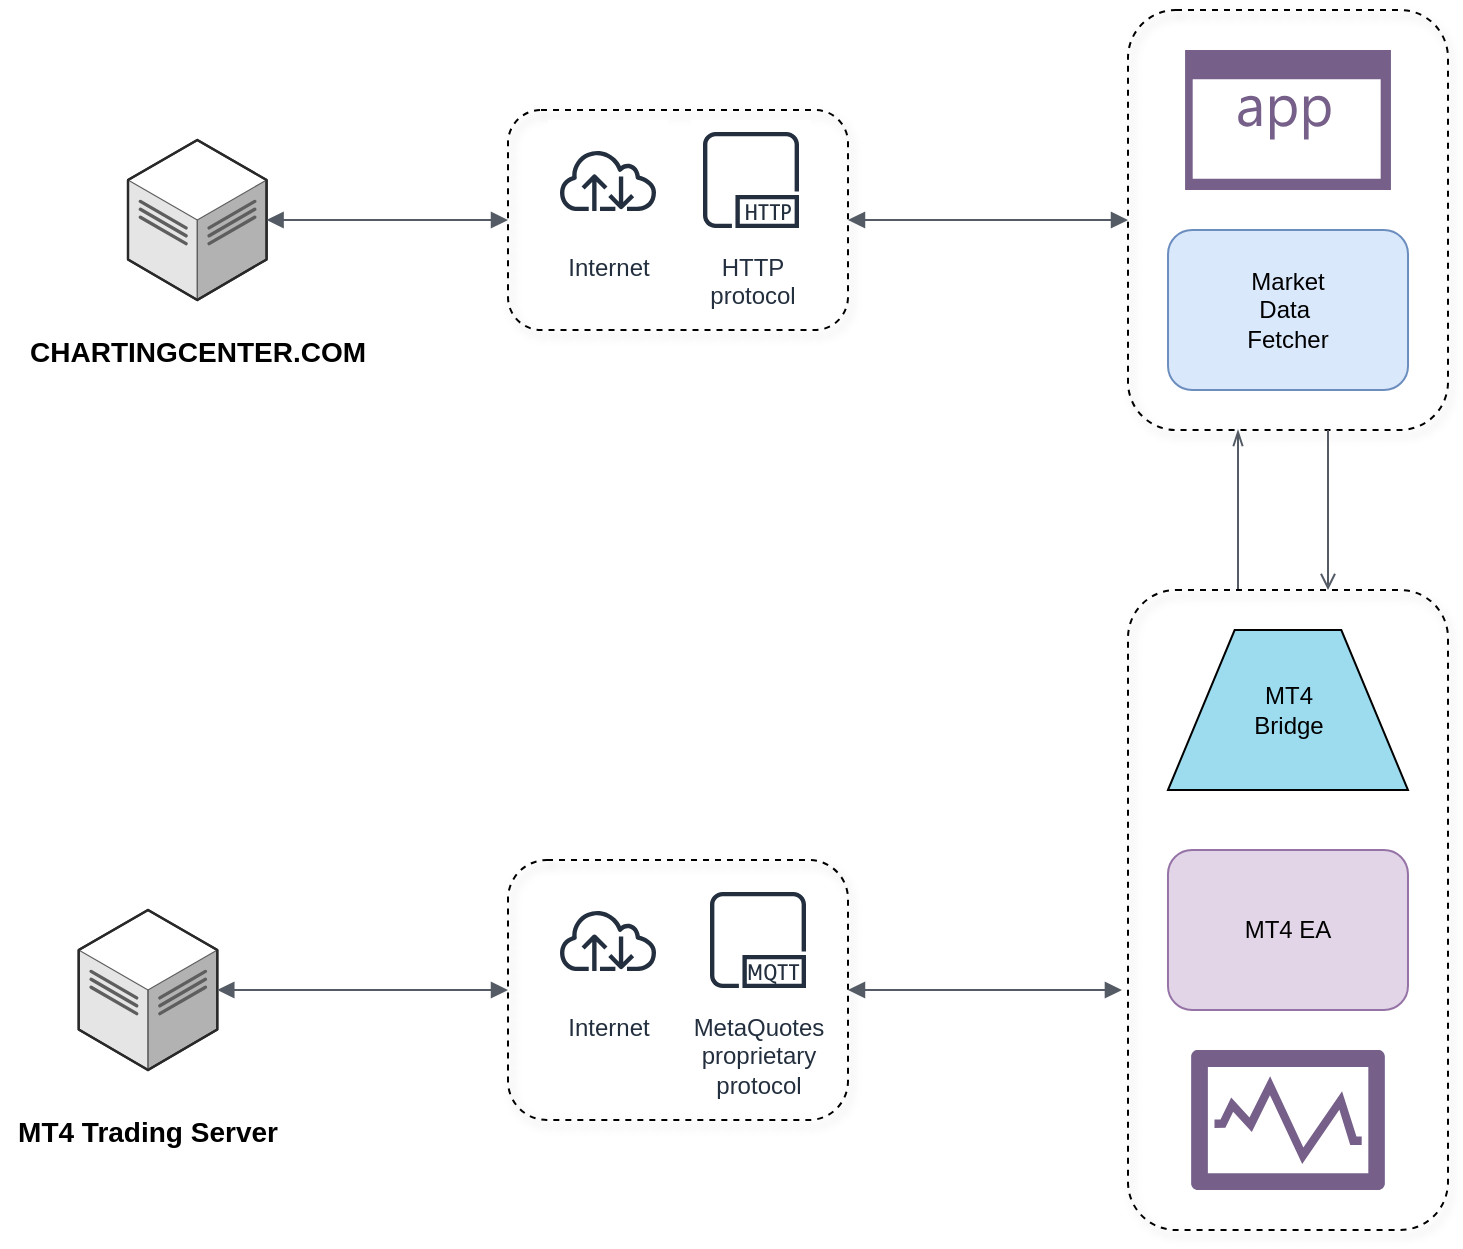 <mxfile version="14.1.1" type="device"><diagram id="Pzv4ybISV6OMzSrEJZK6" name="Page-1"><mxGraphModel dx="917" dy="470" grid="1" gridSize="10" guides="1" tooltips="1" connect="1" arrows="1" fold="1" page="1" pageScale="1" pageWidth="850" pageHeight="1100" math="0" shadow="0"><root><mxCell id="0"/><mxCell id="1" parent="0"/><mxCell id="Pv8vOUrx871kY-RhEPc_-59" value="" style="group" vertex="1" connectable="0" parent="1"><mxGeometry x="65" y="245" width="720" height="610" as="geometry"/></mxCell><mxCell id="Pv8vOUrx871kY-RhEPc_-26" value="" style="group" vertex="1" connectable="0" parent="Pv8vOUrx871kY-RhEPc_-59"><mxGeometry x="560" width="160" height="210" as="geometry"/></mxCell><mxCell id="Pv8vOUrx871kY-RhEPc_-21" value="" style="rounded=1;whiteSpace=wrap;html=1;shadow=1;labelBackgroundColor=none;sketch=0;strokeColor=#000000;fillColor=none;dashed=1;" vertex="1" parent="Pv8vOUrx871kY-RhEPc_-26"><mxGeometry width="160" height="210" as="geometry"/></mxCell><mxCell id="Pv8vOUrx871kY-RhEPc_-1" value="Market&lt;br&gt;Data&amp;nbsp;&lt;br&gt;Fetcher" style="shape=ext;html=1;whiteSpace=wrap;fillColor=#dae8fc;strokeColor=#6c8ebf;rounded=1;" vertex="1" parent="Pv8vOUrx871kY-RhEPc_-26"><mxGeometry x="20.01" y="110" width="120" height="80" as="geometry"/></mxCell><mxCell id="Pv8vOUrx871kY-RhEPc_-14" value="" style="aspect=fixed;pointerEvents=1;shadow=0;dashed=0;html=1;labelPosition=center;verticalLabelPosition=bottom;verticalAlign=top;align=center;shape=mxgraph.mscae.enterprise.application;rounded=1;labelBackgroundColor=none;labelBorderColor=none;fillColor=#76608a;fontColor=#ffffff;strokeColor=none;" vertex="1" parent="Pv8vOUrx871kY-RhEPc_-26"><mxGeometry x="28.54" y="20" width="102.93" height="70" as="geometry"/></mxCell><mxCell id="Pv8vOUrx871kY-RhEPc_-27" value="" style="group" vertex="1" connectable="0" parent="Pv8vOUrx871kY-RhEPc_-59"><mxGeometry x="250" y="50" width="170" height="110" as="geometry"/></mxCell><mxCell id="Pv8vOUrx871kY-RhEPc_-25" value="" style="rounded=1;whiteSpace=wrap;html=1;shadow=1;labelBackgroundColor=none;sketch=0;strokeColor=#000000;fillColor=none;dashed=1;" vertex="1" parent="Pv8vOUrx871kY-RhEPc_-27"><mxGeometry width="170" height="110" as="geometry"/></mxCell><mxCell id="Pv8vOUrx871kY-RhEPc_-4" value="Internet" style="outlineConnect=0;fontColor=#232F3E;gradientColor=none;strokeColor=#232F3E;fillColor=#ffffff;dashed=0;verticalLabelPosition=bottom;verticalAlign=top;align=center;html=1;fontSize=12;fontStyle=0;aspect=fixed;shape=mxgraph.aws4.resourceIcon;resIcon=mxgraph.aws4.internet;rounded=1;" vertex="1" parent="Pv8vOUrx871kY-RhEPc_-27"><mxGeometry x="20" y="5" width="60" height="60" as="geometry"/></mxCell><mxCell id="Pv8vOUrx871kY-RhEPc_-5" value="HTTP&#10;protocol" style="outlineConnect=0;fontColor=#232F3E;gradientColor=none;strokeColor=#232F3E;fillColor=#ffffff;dashed=0;verticalLabelPosition=bottom;verticalAlign=top;align=center;html=1;fontSize=12;fontStyle=0;aspect=fixed;shape=mxgraph.aws4.resourceIcon;resIcon=mxgraph.aws4.http_protocol;rounded=1;" vertex="1" parent="Pv8vOUrx871kY-RhEPc_-27"><mxGeometry x="91.5" y="5" width="60" height="60" as="geometry"/></mxCell><mxCell id="Pv8vOUrx871kY-RhEPc_-8" value="" style="edgeStyle=orthogonalEdgeStyle;html=1;endArrow=block;elbow=vertical;startArrow=block;startFill=1;endFill=1;strokeColor=#545B64;entryX=0;entryY=0.5;entryDx=0;entryDy=0;exitX=1;exitY=0.5;exitDx=0;exitDy=0;" edge="1" parent="Pv8vOUrx871kY-RhEPc_-59" source="Pv8vOUrx871kY-RhEPc_-25" target="Pv8vOUrx871kY-RhEPc_-21"><mxGeometry width="100" relative="1" as="geometry"><mxPoint x="440" y="160" as="sourcePoint"/><mxPoint x="420" y="150" as="targetPoint"/></mxGeometry></mxCell><mxCell id="Pv8vOUrx871kY-RhEPc_-29" value="" style="edgeStyle=orthogonalEdgeStyle;html=1;endArrow=none;elbow=vertical;startArrow=openThin;startFill=0;strokeColor=#545B64;rounded=0;entryX=0.25;entryY=0;entryDx=0;entryDy=0;" edge="1" parent="Pv8vOUrx871kY-RhEPc_-59"><mxGeometry width="100" relative="1" as="geometry"><mxPoint x="615" y="210" as="sourcePoint"/><mxPoint x="615" y="290" as="targetPoint"/></mxGeometry></mxCell><mxCell id="Pv8vOUrx871kY-RhEPc_-30" value="" style="edgeStyle=orthogonalEdgeStyle;html=1;endArrow=open;elbow=vertical;startArrow=none;endFill=0;strokeColor=#545B64;rounded=0;entryX=0.75;entryY=0;entryDx=0;entryDy=0;" edge="1" parent="Pv8vOUrx871kY-RhEPc_-59"><mxGeometry width="100" relative="1" as="geometry"><mxPoint x="660" y="210" as="sourcePoint"/><mxPoint x="660" y="290" as="targetPoint"/></mxGeometry></mxCell><mxCell id="Pv8vOUrx871kY-RhEPc_-51" value="" style="group" vertex="1" connectable="0" parent="Pv8vOUrx871kY-RhEPc_-59"><mxGeometry x="560" y="290" width="160" height="320" as="geometry"/></mxCell><mxCell id="Pv8vOUrx871kY-RhEPc_-49" value="&lt;font style=&quot;font-size: 12px&quot;&gt;MT4&lt;br&gt;Bridge&lt;/font&gt;" style="strokeWidth=1;outlineConnect=0;dashed=0;align=center;html=1;fontSize=8;shape=mxgraph.eip.channel_adapter;fillColor=#9ddbef;shadow=0;labelBackgroundColor=none;sketch=0;direction=north;" vertex="1" parent="Pv8vOUrx871kY-RhEPc_-51"><mxGeometry x="19.99" y="20" width="120" height="80" as="geometry"/></mxCell><mxCell id="Pv8vOUrx871kY-RhEPc_-22" value="" style="rounded=1;whiteSpace=wrap;html=1;shadow=1;labelBackgroundColor=none;sketch=0;strokeColor=#000000;fillColor=none;dashed=1;" vertex="1" parent="Pv8vOUrx871kY-RhEPc_-51"><mxGeometry width="160" height="320" as="geometry"/></mxCell><mxCell id="Pv8vOUrx871kY-RhEPc_-19" value="" style="aspect=fixed;pointerEvents=1;shadow=0;dashed=0;html=1;labelPosition=center;verticalLabelPosition=bottom;verticalAlign=top;align=center;fillColor=#76608a;shape=mxgraph.mscae.enterprise.performance_monitor;labelBackgroundColor=none;sketch=0;fontColor=#ffffff;strokeColor=none;" vertex="1" parent="Pv8vOUrx871kY-RhEPc_-51"><mxGeometry x="31.39" y="230" width="97.22" height="70" as="geometry"/></mxCell><mxCell id="Pv8vOUrx871kY-RhEPc_-20" value="MT4 EA" style="shape=ext;html=1;whiteSpace=wrap;fillColor=#e1d5e7;strokeColor=#9673a6;rounded=1;" vertex="1" parent="Pv8vOUrx871kY-RhEPc_-51"><mxGeometry x="19.99" y="130" width="120" height="80" as="geometry"/></mxCell><mxCell id="Pv8vOUrx871kY-RhEPc_-50" style="edgeStyle=orthogonalEdgeStyle;rounded=0;orthogonalLoop=1;jettySize=auto;html=1;exitX=0.5;exitY=1;exitDx=0;exitDy=0;fontSize=16;" edge="1" parent="Pv8vOUrx871kY-RhEPc_-51" source="Pv8vOUrx871kY-RhEPc_-22" target="Pv8vOUrx871kY-RhEPc_-22"><mxGeometry relative="1" as="geometry"/></mxCell><mxCell id="Pv8vOUrx871kY-RhEPc_-54" value="" style="group" vertex="1" connectable="0" parent="Pv8vOUrx871kY-RhEPc_-59"><mxGeometry y="450" width="140" height="120" as="geometry"/></mxCell><mxCell id="Pv8vOUrx871kY-RhEPc_-33" value="" style="verticalLabelPosition=bottom;html=1;verticalAlign=top;strokeWidth=1;align=center;outlineConnect=0;dashed=0;outlineConnect=0;shape=mxgraph.aws3d.dataCenter;strokeColor=#5E5E5E;aspect=fixed;rounded=1;" vertex="1" parent="Pv8vOUrx871kY-RhEPc_-54"><mxGeometry x="35.35" width="69.3" height="80" as="geometry"/></mxCell><mxCell id="Pv8vOUrx871kY-RhEPc_-39" value="&lt;b&gt;&lt;span style=&quot;line-height: 107%&quot;&gt;&lt;font style=&quot;font-size: 14px&quot;&gt;MT4 Trading Server&lt;/font&gt;&lt;/span&gt;&lt;/b&gt;" style="text;html=1;strokeColor=none;fillColor=none;align=center;verticalAlign=middle;whiteSpace=wrap;rounded=0;shadow=1;dashed=1;labelBackgroundColor=none;sketch=0;fontSize=16;" vertex="1" parent="Pv8vOUrx871kY-RhEPc_-54"><mxGeometry y="100" width="140" height="20" as="geometry"/></mxCell><mxCell id="Pv8vOUrx871kY-RhEPc_-55" value="" style="group" vertex="1" connectable="0" parent="Pv8vOUrx871kY-RhEPc_-59"><mxGeometry x="4.65" y="65" width="180" height="115" as="geometry"/></mxCell><mxCell id="Pv8vOUrx871kY-RhEPc_-9" value="" style="verticalLabelPosition=bottom;html=1;verticalAlign=top;strokeWidth=1;align=center;outlineConnect=0;dashed=0;outlineConnect=0;shape=mxgraph.aws3d.dataCenter;strokeColor=#5E5E5E;aspect=fixed;rounded=1;" vertex="1" parent="Pv8vOUrx871kY-RhEPc_-55"><mxGeometry x="55.35" width="69.3" height="80" as="geometry"/></mxCell><mxCell id="Pv8vOUrx871kY-RhEPc_-32" value="&lt;b&gt;&lt;span style=&quot;line-height: 107%&quot;&gt;&lt;font style=&quot;font-size: 14px&quot;&gt;CHARTINGCENTER.COM&lt;/font&gt;&lt;/span&gt;&lt;/b&gt;" style="text;html=1;strokeColor=none;fillColor=none;align=center;verticalAlign=middle;whiteSpace=wrap;rounded=0;shadow=1;dashed=1;labelBackgroundColor=none;sketch=0;fontSize=16;" vertex="1" parent="Pv8vOUrx871kY-RhEPc_-55"><mxGeometry y="95" width="180" height="20" as="geometry"/></mxCell><mxCell id="Pv8vOUrx871kY-RhEPc_-18" value="" style="edgeStyle=orthogonalEdgeStyle;html=1;endArrow=block;elbow=vertical;startArrow=block;startFill=1;endFill=1;strokeColor=#545B64;rounded=0;entryX=0;entryY=0.5;entryDx=0;entryDy=0;" edge="1" parent="Pv8vOUrx871kY-RhEPc_-59" source="Pv8vOUrx871kY-RhEPc_-9" target="Pv8vOUrx871kY-RhEPc_-25"><mxGeometry width="100" relative="1" as="geometry"><mxPoint x="210" y="-25" as="sourcePoint"/><mxPoint x="220" y="120" as="targetPoint"/></mxGeometry></mxCell><mxCell id="Pv8vOUrx871kY-RhEPc_-57" value="" style="group" vertex="1" connectable="0" parent="Pv8vOUrx871kY-RhEPc_-59"><mxGeometry x="250" y="425" width="170" height="130" as="geometry"/></mxCell><mxCell id="Pv8vOUrx871kY-RhEPc_-36" value="" style="rounded=1;whiteSpace=wrap;html=1;shadow=1;labelBackgroundColor=none;sketch=0;strokeColor=#000000;fillColor=none;dashed=1;" vertex="1" parent="Pv8vOUrx871kY-RhEPc_-57"><mxGeometry width="170" height="130" as="geometry"/></mxCell><mxCell id="Pv8vOUrx871kY-RhEPc_-45" value="MetaQuotes&lt;br&gt;proprietary&lt;br&gt;protocol" style="outlineConnect=0;fontColor=#232F3E;gradientColor=none;strokeColor=#232F3E;fillColor=#ffffff;dashed=0;verticalLabelPosition=bottom;verticalAlign=top;align=center;html=1;fontSize=12;fontStyle=0;aspect=fixed;shape=mxgraph.aws4.resourceIcon;resIcon=mxgraph.aws4.mqtt_protocol;shadow=0;labelBackgroundColor=none;sketch=0;" vertex="1" parent="Pv8vOUrx871kY-RhEPc_-57"><mxGeometry x="95" y="10" width="60" height="60" as="geometry"/></mxCell><mxCell id="Pv8vOUrx871kY-RhEPc_-37" value="Internet" style="outlineConnect=0;fontColor=#232F3E;gradientColor=none;strokeColor=#232F3E;fillColor=#ffffff;dashed=0;verticalLabelPosition=bottom;verticalAlign=top;align=center;html=1;fontSize=12;fontStyle=0;aspect=fixed;shape=mxgraph.aws4.resourceIcon;resIcon=mxgraph.aws4.internet;rounded=1;" vertex="1" parent="Pv8vOUrx871kY-RhEPc_-57"><mxGeometry x="20.003" y="10.004" width="60" height="60" as="geometry"/></mxCell><mxCell id="Pv8vOUrx871kY-RhEPc_-34" value="" style="edgeStyle=orthogonalEdgeStyle;html=1;endArrow=block;elbow=vertical;startArrow=block;startFill=1;endFill=1;strokeColor=#545B64;rounded=0;entryX=0;entryY=0.5;entryDx=0;entryDy=0;" edge="1" parent="Pv8vOUrx871kY-RhEPc_-59" source="Pv8vOUrx871kY-RhEPc_-33" target="Pv8vOUrx871kY-RhEPc_-36"><mxGeometry width="100" relative="1" as="geometry"><mxPoint x="145.35" y="265" as="sourcePoint"/><mxPoint x="155.35" y="410" as="targetPoint"/></mxGeometry></mxCell><mxCell id="Pv8vOUrx871kY-RhEPc_-58" value="" style="edgeStyle=orthogonalEdgeStyle;html=1;endArrow=block;elbow=vertical;startArrow=block;startFill=1;endFill=1;strokeColor=#545B64;rounded=0;entryX=-0.019;entryY=0.625;entryDx=0;entryDy=0;exitX=1;exitY=0.5;exitDx=0;exitDy=0;entryPerimeter=0;" edge="1" parent="Pv8vOUrx871kY-RhEPc_-59" source="Pv8vOUrx871kY-RhEPc_-36" target="Pv8vOUrx871kY-RhEPc_-22"><mxGeometry width="100" relative="1" as="geometry"><mxPoint x="359.65" y="500" as="sourcePoint"/><mxPoint x="505" y="500" as="targetPoint"/></mxGeometry></mxCell></root></mxGraphModel></diagram></mxfile>
